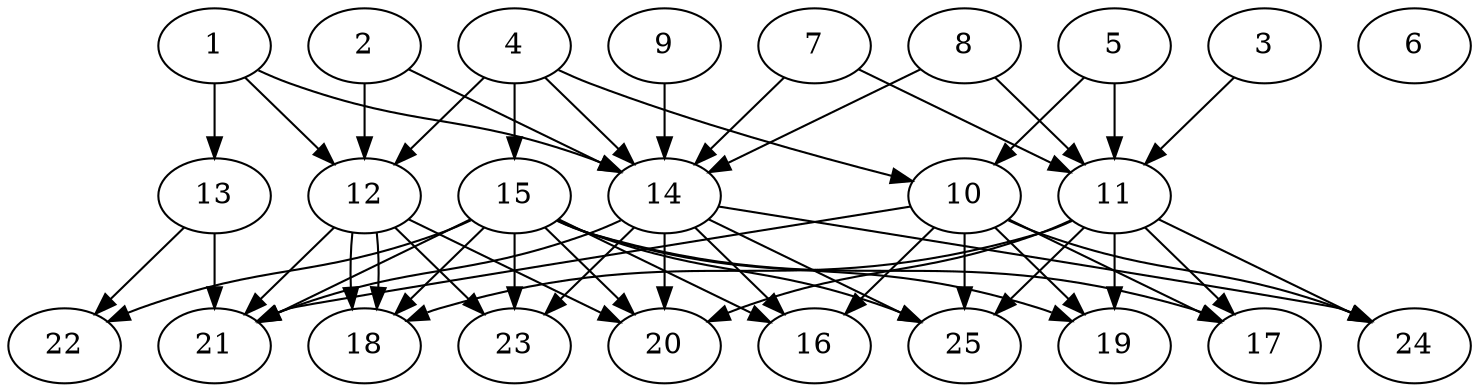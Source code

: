 // DAG automatically generated by daggen at Thu Oct  3 14:00:40 2019
// ./daggen --dot -n 25 --ccr 0.3 --fat 0.7 --regular 0.7 --density 0.7 --mindata 5242880 --maxdata 52428800 
digraph G {
  1 [size="119029760", alpha="0.00", expect_size="35708928"] 
  1 -> 12 [size ="35708928"]
  1 -> 13 [size ="35708928"]
  1 -> 14 [size ="35708928"]
  2 [size="66495147", alpha="0.02", expect_size="19948544"] 
  2 -> 12 [size ="19948544"]
  2 -> 14 [size ="19948544"]
  3 [size="116090880", alpha="0.11", expect_size="34827264"] 
  3 -> 11 [size ="34827264"]
  4 [size="19227307", alpha="0.15", expect_size="5768192"] 
  4 -> 10 [size ="5768192"]
  4 -> 12 [size ="5768192"]
  4 -> 14 [size ="5768192"]
  4 -> 15 [size ="5768192"]
  5 [size="101928960", alpha="0.05", expect_size="30578688"] 
  5 -> 10 [size ="30578688"]
  5 -> 11 [size ="30578688"]
  6 [size="173817173", alpha="0.03", expect_size="52145152"] 
  7 [size="146786987", alpha="0.04", expect_size="44036096"] 
  7 -> 11 [size ="44036096"]
  7 -> 14 [size ="44036096"]
  8 [size="81558187", alpha="0.09", expect_size="24467456"] 
  8 -> 11 [size ="24467456"]
  8 -> 14 [size ="24467456"]
  9 [size="120634027", alpha="0.05", expect_size="36190208"] 
  9 -> 14 [size ="36190208"]
  10 [size="164515840", alpha="0.06", expect_size="49354752"] 
  10 -> 16 [size ="49354752"]
  10 -> 17 [size ="49354752"]
  10 -> 19 [size ="49354752"]
  10 -> 21 [size ="49354752"]
  10 -> 24 [size ="49354752"]
  10 -> 25 [size ="49354752"]
  11 [size="134260053", alpha="0.06", expect_size="40278016"] 
  11 -> 17 [size ="40278016"]
  11 -> 18 [size ="40278016"]
  11 -> 19 [size ="40278016"]
  11 -> 20 [size ="40278016"]
  11 -> 24 [size ="40278016"]
  11 -> 25 [size ="40278016"]
  12 [size="135956480", alpha="0.15", expect_size="40786944"] 
  12 -> 18 [size ="40786944"]
  12 -> 18 [size ="40786944"]
  12 -> 20 [size ="40786944"]
  12 -> 21 [size ="40786944"]
  12 -> 23 [size ="40786944"]
  13 [size="153968640", alpha="0.07", expect_size="46190592"] 
  13 -> 21 [size ="46190592"]
  13 -> 22 [size ="46190592"]
  14 [size="82561707", alpha="0.04", expect_size="24768512"] 
  14 -> 16 [size ="24768512"]
  14 -> 20 [size ="24768512"]
  14 -> 21 [size ="24768512"]
  14 -> 23 [size ="24768512"]
  14 -> 24 [size ="24768512"]
  14 -> 25 [size ="24768512"]
  15 [size="41663147", alpha="0.18", expect_size="12498944"] 
  15 -> 16 [size ="12498944"]
  15 -> 17 [size ="12498944"]
  15 -> 18 [size ="12498944"]
  15 -> 19 [size ="12498944"]
  15 -> 20 [size ="12498944"]
  15 -> 21 [size ="12498944"]
  15 -> 22 [size ="12498944"]
  15 -> 23 [size ="12498944"]
  15 -> 25 [size ="12498944"]
  16 [size="81230507", alpha="0.04", expect_size="24369152"] 
  17 [size="104881493", alpha="0.08", expect_size="31464448"] 
  18 [size="135877973", alpha="0.19", expect_size="40763392"] 
  19 [size="49401173", alpha="0.06", expect_size="14820352"] 
  20 [size="91132587", alpha="0.06", expect_size="27339776"] 
  21 [size="139724800", alpha="0.20", expect_size="41917440"] 
  22 [size="26589867", alpha="0.19", expect_size="7976960"] 
  23 [size="145056427", alpha="0.11", expect_size="43516928"] 
  24 [size="42434560", alpha="0.03", expect_size="12730368"] 
  25 [size="75069440", alpha="0.06", expect_size="22520832"] 
}
